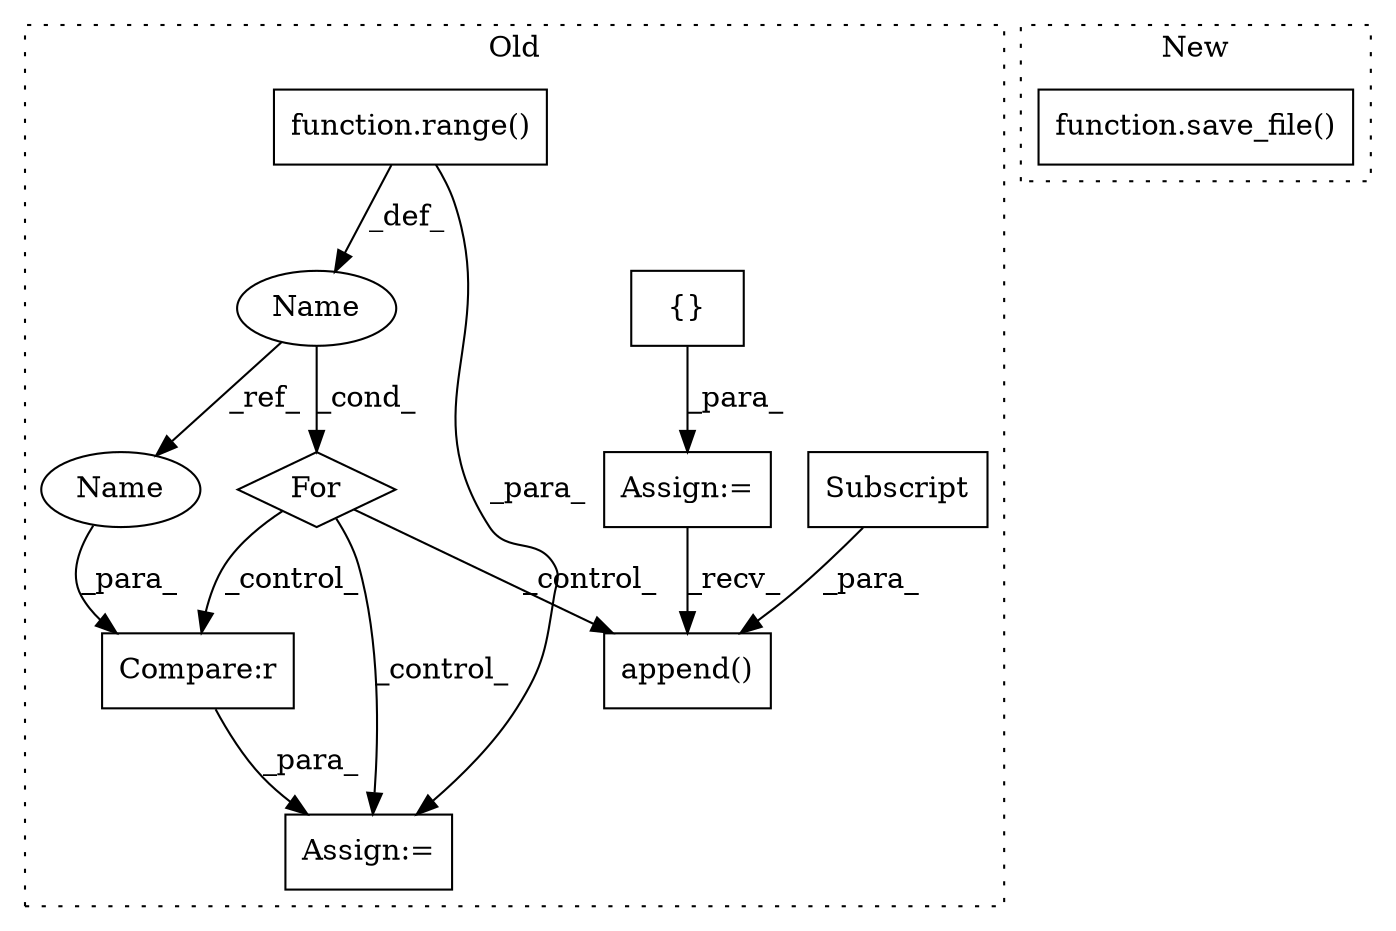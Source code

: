 digraph G {
subgraph cluster0 {
1 [label="Subscript" a="63" s="2099,0" l="18,0" shape="box"];
3 [label="append()" a="75" s="2084,2117" l="15,1" shape="box"];
4 [label="{}" a="59" s="2008,2008" l="2,1" shape="box"];
5 [label="function.range()" a="75" s="2024,2040" l="6,1" shape="box"];
6 [label="Compare:r" a="40" s="2057" l="18" shape="box"];
7 [label="Name" a="87" s="2019" l="1" shape="ellipse"];
8 [label="For" a="107" s="2015,2041" l="4,10" shape="diamond"];
9 [label="Assign:=" a="68" s="2054" l="3" shape="box"];
10 [label="Assign:=" a="68" s="2005" l="3" shape="box"];
11 [label="Name" a="87" s="2074" l="1" shape="ellipse"];
label = "Old";
style="dotted";
}
subgraph cluster1 {
2 [label="function.save_file()" a="75" s="2378,2513" l="10,1" shape="box"];
label = "New";
style="dotted";
}
1 -> 3 [label="_para_"];
4 -> 10 [label="_para_"];
5 -> 9 [label="_para_"];
5 -> 7 [label="_def_"];
6 -> 9 [label="_para_"];
7 -> 8 [label="_cond_"];
7 -> 11 [label="_ref_"];
8 -> 6 [label="_control_"];
8 -> 3 [label="_control_"];
8 -> 9 [label="_control_"];
10 -> 3 [label="_recv_"];
11 -> 6 [label="_para_"];
}